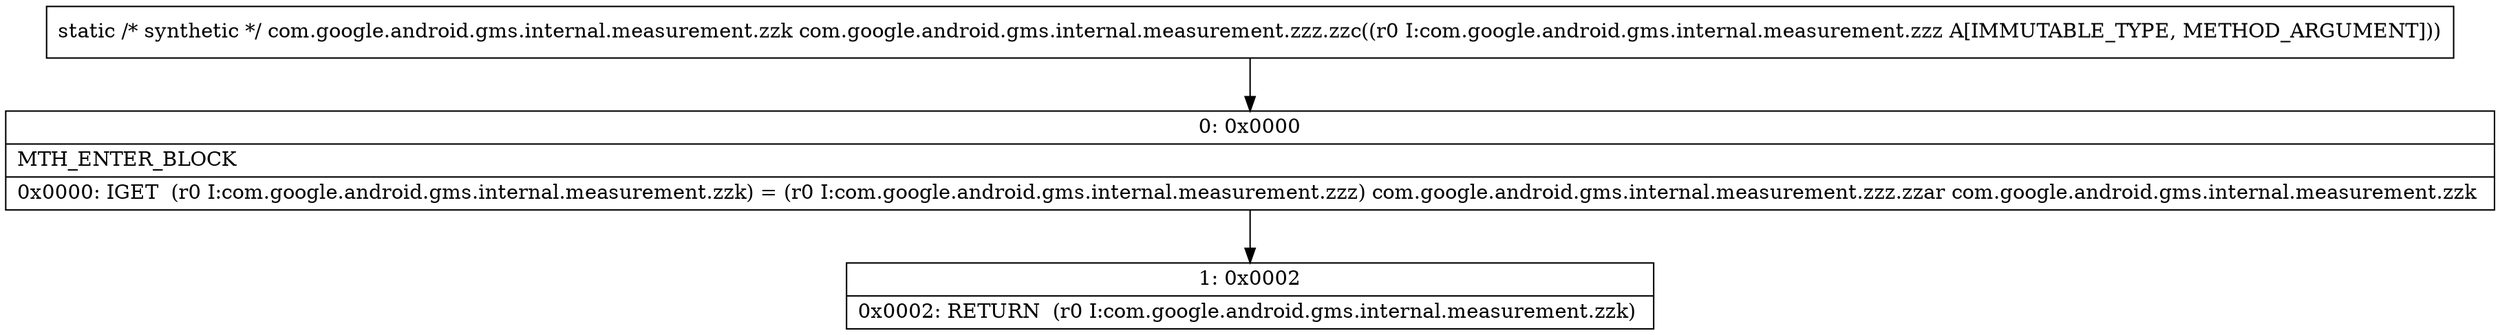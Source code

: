digraph "CFG forcom.google.android.gms.internal.measurement.zzz.zzc(Lcom\/google\/android\/gms\/internal\/measurement\/zzz;)Lcom\/google\/android\/gms\/internal\/measurement\/zzk;" {
Node_0 [shape=record,label="{0\:\ 0x0000|MTH_ENTER_BLOCK\l|0x0000: IGET  (r0 I:com.google.android.gms.internal.measurement.zzk) = (r0 I:com.google.android.gms.internal.measurement.zzz) com.google.android.gms.internal.measurement.zzz.zzar com.google.android.gms.internal.measurement.zzk \l}"];
Node_1 [shape=record,label="{1\:\ 0x0002|0x0002: RETURN  (r0 I:com.google.android.gms.internal.measurement.zzk) \l}"];
MethodNode[shape=record,label="{static \/* synthetic *\/ com.google.android.gms.internal.measurement.zzk com.google.android.gms.internal.measurement.zzz.zzc((r0 I:com.google.android.gms.internal.measurement.zzz A[IMMUTABLE_TYPE, METHOD_ARGUMENT])) }"];
MethodNode -> Node_0;
Node_0 -> Node_1;
}

